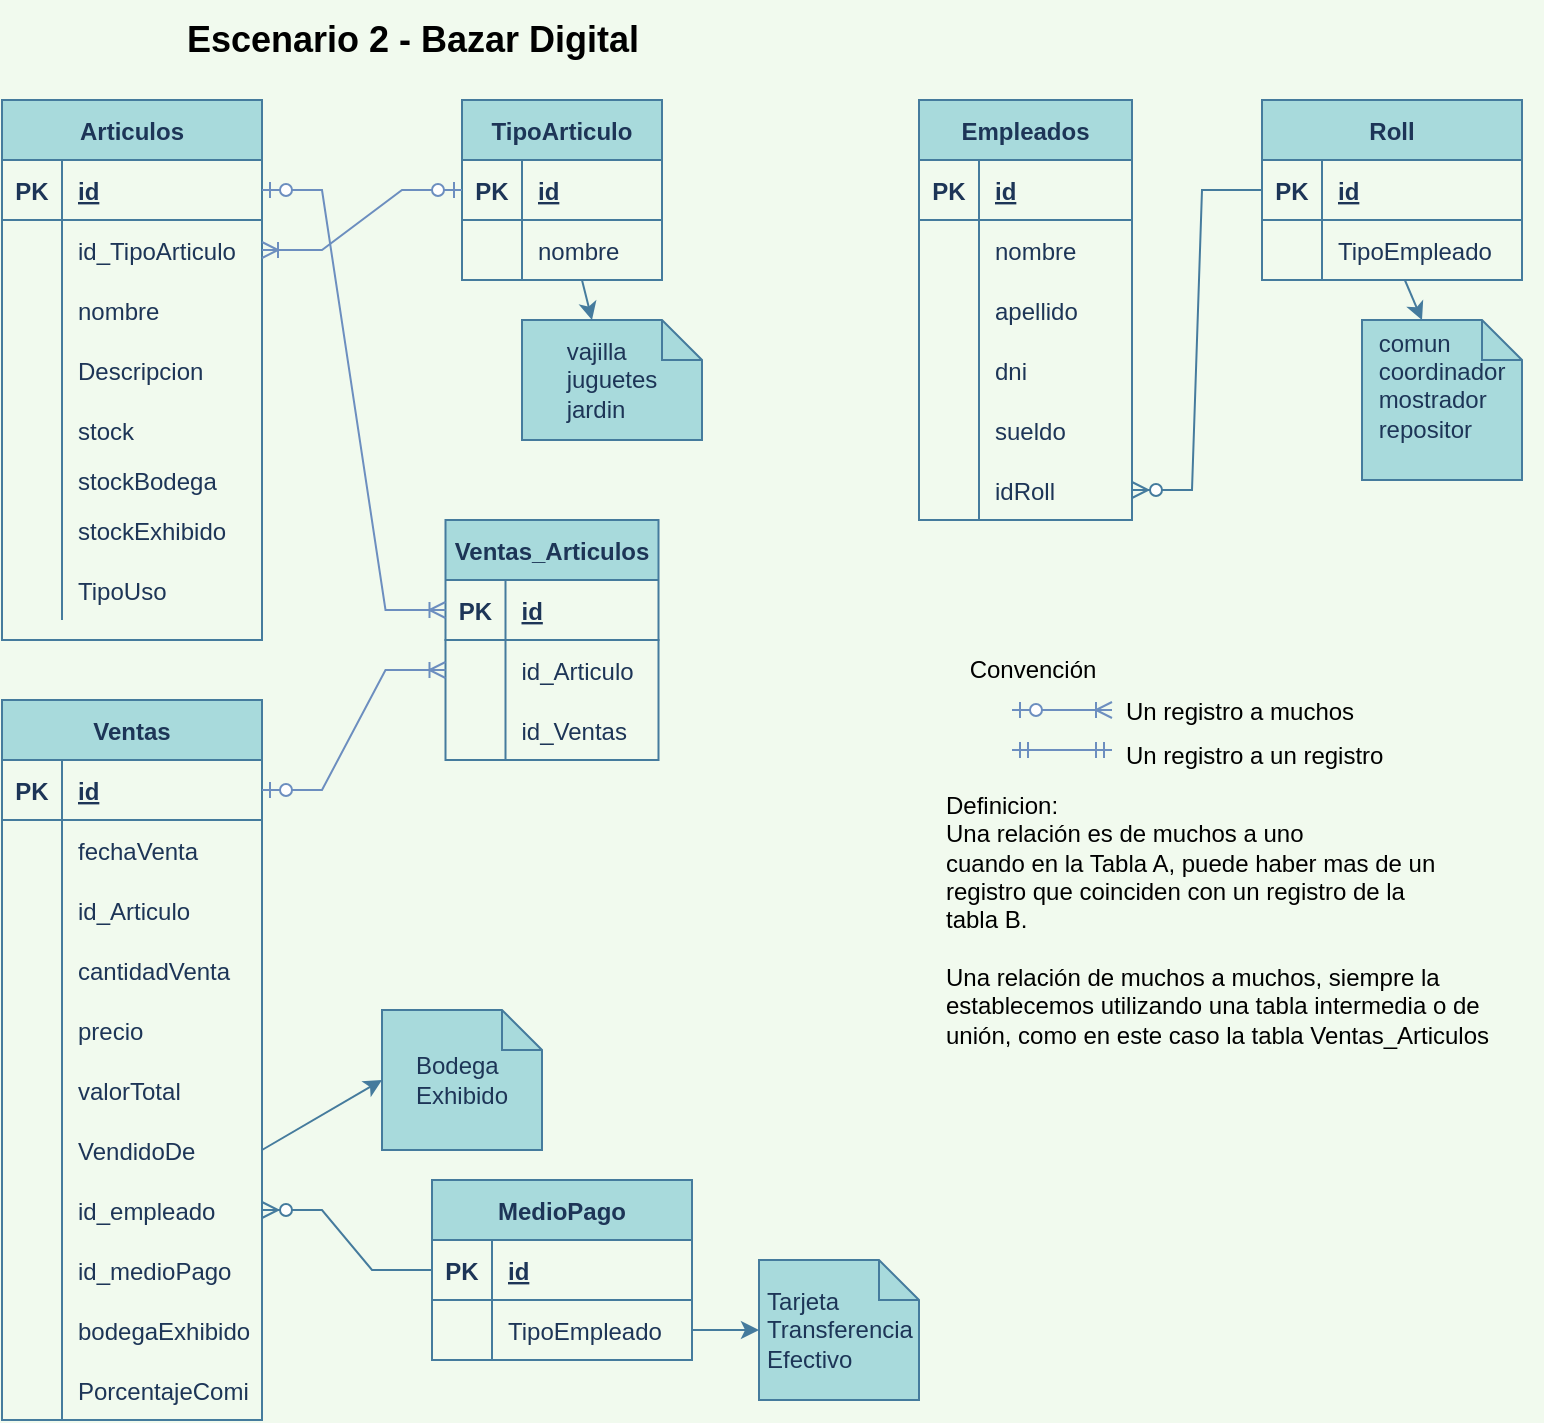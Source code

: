 <mxfile version="20.2.3" type="device"><diagram id="XRMs6r5CTX83PkAkKymY" name="Página-1"><mxGraphModel dx="1422" dy="762" grid="1" gridSize="10" guides="1" tooltips="1" connect="1" arrows="1" fold="1" page="1" pageScale="1" pageWidth="827" pageHeight="1169" background="#F1FAEE" math="0" shadow="0"><root><mxCell id="0"/><mxCell id="1" parent="0"/><mxCell id="P2lgh_L3Mk6FWncBo-FO-21" value="Articulos" style="shape=table;startSize=30;container=1;collapsible=1;childLayout=tableLayout;fixedRows=1;rowLines=0;fontStyle=1;align=center;resizeLast=1;fillColor=#A8DADC;strokeColor=#457B9D;fontColor=#1D3557;" parent="1" vertex="1"><mxGeometry x="30" y="60" width="130" height="270" as="geometry"/></mxCell><mxCell id="P2lgh_L3Mk6FWncBo-FO-22" value="" style="shape=tableRow;horizontal=0;startSize=0;swimlaneHead=0;swimlaneBody=0;fillColor=none;collapsible=0;dropTarget=0;points=[[0,0.5],[1,0.5]];portConstraint=eastwest;top=0;left=0;right=0;bottom=1;strokeColor=#457B9D;fontColor=#1D3557;" parent="P2lgh_L3Mk6FWncBo-FO-21" vertex="1"><mxGeometry y="30" width="130" height="30" as="geometry"/></mxCell><mxCell id="P2lgh_L3Mk6FWncBo-FO-23" value="PK" style="shape=partialRectangle;connectable=0;fillColor=none;top=0;left=0;bottom=0;right=0;fontStyle=1;overflow=hidden;strokeColor=#457B9D;fontColor=#1D3557;" parent="P2lgh_L3Mk6FWncBo-FO-22" vertex="1"><mxGeometry width="30" height="30" as="geometry"><mxRectangle width="30" height="30" as="alternateBounds"/></mxGeometry></mxCell><mxCell id="P2lgh_L3Mk6FWncBo-FO-24" value="id" style="shape=partialRectangle;connectable=0;fillColor=none;top=0;left=0;bottom=0;right=0;align=left;spacingLeft=6;fontStyle=5;overflow=hidden;strokeColor=#457B9D;fontColor=#1D3557;" parent="P2lgh_L3Mk6FWncBo-FO-22" vertex="1"><mxGeometry x="30" width="100" height="30" as="geometry"><mxRectangle width="100" height="30" as="alternateBounds"/></mxGeometry></mxCell><mxCell id="P2lgh_L3Mk6FWncBo-FO-25" value="" style="shape=tableRow;horizontal=0;startSize=0;swimlaneHead=0;swimlaneBody=0;fillColor=none;collapsible=0;dropTarget=0;points=[[0,0.5],[1,0.5]];portConstraint=eastwest;top=0;left=0;right=0;bottom=0;strokeColor=#457B9D;fontColor=#1D3557;" parent="P2lgh_L3Mk6FWncBo-FO-21" vertex="1"><mxGeometry y="60" width="130" height="30" as="geometry"/></mxCell><mxCell id="P2lgh_L3Mk6FWncBo-FO-26" value="" style="shape=partialRectangle;connectable=0;fillColor=none;top=0;left=0;bottom=0;right=0;editable=1;overflow=hidden;strokeColor=#457B9D;fontColor=#1D3557;" parent="P2lgh_L3Mk6FWncBo-FO-25" vertex="1"><mxGeometry width="30" height="30" as="geometry"><mxRectangle width="30" height="30" as="alternateBounds"/></mxGeometry></mxCell><mxCell id="P2lgh_L3Mk6FWncBo-FO-27" value="id_TipoArticulo" style="shape=partialRectangle;connectable=0;fillColor=none;top=0;left=0;bottom=0;right=0;align=left;spacingLeft=6;overflow=hidden;strokeColor=#457B9D;fontColor=#1D3557;" parent="P2lgh_L3Mk6FWncBo-FO-25" vertex="1"><mxGeometry x="30" width="100" height="30" as="geometry"><mxRectangle width="100" height="30" as="alternateBounds"/></mxGeometry></mxCell><mxCell id="P2lgh_L3Mk6FWncBo-FO-28" value="" style="shape=tableRow;horizontal=0;startSize=0;swimlaneHead=0;swimlaneBody=0;fillColor=none;collapsible=0;dropTarget=0;points=[[0,0.5],[1,0.5]];portConstraint=eastwest;top=0;left=0;right=0;bottom=0;strokeColor=#457B9D;fontColor=#1D3557;" parent="P2lgh_L3Mk6FWncBo-FO-21" vertex="1"><mxGeometry y="90" width="130" height="30" as="geometry"/></mxCell><mxCell id="P2lgh_L3Mk6FWncBo-FO-29" value="" style="shape=partialRectangle;connectable=0;fillColor=none;top=0;left=0;bottom=0;right=0;editable=1;overflow=hidden;strokeColor=#457B9D;fontColor=#1D3557;" parent="P2lgh_L3Mk6FWncBo-FO-28" vertex="1"><mxGeometry width="30" height="30" as="geometry"><mxRectangle width="30" height="30" as="alternateBounds"/></mxGeometry></mxCell><mxCell id="P2lgh_L3Mk6FWncBo-FO-30" value="nombre" style="shape=partialRectangle;connectable=0;fillColor=none;top=0;left=0;bottom=0;right=0;align=left;spacingLeft=6;overflow=hidden;strokeColor=#457B9D;fontColor=#1D3557;" parent="P2lgh_L3Mk6FWncBo-FO-28" vertex="1"><mxGeometry x="30" width="100" height="30" as="geometry"><mxRectangle width="100" height="30" as="alternateBounds"/></mxGeometry></mxCell><mxCell id="P2lgh_L3Mk6FWncBo-FO-31" value="" style="shape=tableRow;horizontal=0;startSize=0;swimlaneHead=0;swimlaneBody=0;fillColor=none;collapsible=0;dropTarget=0;points=[[0,0.5],[1,0.5]];portConstraint=eastwest;top=0;left=0;right=0;bottom=0;strokeColor=#457B9D;fontColor=#1D3557;" parent="P2lgh_L3Mk6FWncBo-FO-21" vertex="1"><mxGeometry y="120" width="130" height="30" as="geometry"/></mxCell><mxCell id="P2lgh_L3Mk6FWncBo-FO-32" value="" style="shape=partialRectangle;connectable=0;fillColor=none;top=0;left=0;bottom=0;right=0;editable=1;overflow=hidden;strokeColor=#457B9D;fontColor=#1D3557;" parent="P2lgh_L3Mk6FWncBo-FO-31" vertex="1"><mxGeometry width="30" height="30" as="geometry"><mxRectangle width="30" height="30" as="alternateBounds"/></mxGeometry></mxCell><mxCell id="P2lgh_L3Mk6FWncBo-FO-33" value="Descripcion" style="shape=partialRectangle;connectable=0;fillColor=none;top=0;left=0;bottom=0;right=0;align=left;spacingLeft=6;overflow=hidden;strokeColor=#457B9D;fontColor=#1D3557;" parent="P2lgh_L3Mk6FWncBo-FO-31" vertex="1"><mxGeometry x="30" width="100" height="30" as="geometry"><mxRectangle width="100" height="30" as="alternateBounds"/></mxGeometry></mxCell><mxCell id="P2lgh_L3Mk6FWncBo-FO-34" value="" style="shape=tableRow;horizontal=0;startSize=0;swimlaneHead=0;swimlaneBody=0;fillColor=none;collapsible=0;dropTarget=0;points=[[0,0.5],[1,0.5]];portConstraint=eastwest;top=0;left=0;right=0;bottom=0;strokeColor=#457B9D;fontColor=#1D3557;" parent="P2lgh_L3Mk6FWncBo-FO-21" vertex="1"><mxGeometry y="150" width="130" height="30" as="geometry"/></mxCell><mxCell id="P2lgh_L3Mk6FWncBo-FO-35" value="" style="shape=partialRectangle;connectable=0;fillColor=none;top=0;left=0;bottom=0;right=0;editable=1;overflow=hidden;strokeColor=#457B9D;fontColor=#1D3557;" parent="P2lgh_L3Mk6FWncBo-FO-34" vertex="1"><mxGeometry width="30" height="30" as="geometry"><mxRectangle width="30" height="30" as="alternateBounds"/></mxGeometry></mxCell><mxCell id="P2lgh_L3Mk6FWncBo-FO-36" value="stock" style="shape=partialRectangle;connectable=0;fillColor=none;top=0;left=0;bottom=0;right=0;align=left;spacingLeft=6;overflow=hidden;strokeColor=#457B9D;fontColor=#1D3557;" parent="P2lgh_L3Mk6FWncBo-FO-34" vertex="1"><mxGeometry x="30" width="100" height="30" as="geometry"><mxRectangle width="100" height="30" as="alternateBounds"/></mxGeometry></mxCell><mxCell id="P2lgh_L3Mk6FWncBo-FO-37" value="" style="shape=tableRow;horizontal=0;startSize=0;swimlaneHead=0;swimlaneBody=0;fillColor=none;collapsible=0;dropTarget=0;points=[[0,0.5],[1,0.5]];portConstraint=eastwest;top=0;left=0;right=0;bottom=0;strokeColor=#457B9D;fontColor=#1D3557;" parent="P2lgh_L3Mk6FWncBo-FO-21" vertex="1"><mxGeometry y="180" width="130" height="20" as="geometry"/></mxCell><mxCell id="P2lgh_L3Mk6FWncBo-FO-38" value="" style="shape=partialRectangle;connectable=0;fillColor=none;top=0;left=0;bottom=0;right=0;editable=1;overflow=hidden;strokeColor=#457B9D;fontColor=#1D3557;" parent="P2lgh_L3Mk6FWncBo-FO-37" vertex="1"><mxGeometry width="30" height="20" as="geometry"><mxRectangle width="30" height="20" as="alternateBounds"/></mxGeometry></mxCell><mxCell id="P2lgh_L3Mk6FWncBo-FO-39" value="stockBodega" style="shape=partialRectangle;connectable=0;fillColor=none;top=0;left=0;bottom=0;right=0;align=left;spacingLeft=6;overflow=hidden;strokeColor=#457B9D;fontColor=#1D3557;" parent="P2lgh_L3Mk6FWncBo-FO-37" vertex="1"><mxGeometry x="30" width="100" height="20" as="geometry"><mxRectangle width="100" height="20" as="alternateBounds"/></mxGeometry></mxCell><mxCell id="P2lgh_L3Mk6FWncBo-FO-40" value="" style="shape=tableRow;horizontal=0;startSize=0;swimlaneHead=0;swimlaneBody=0;fillColor=none;collapsible=0;dropTarget=0;points=[[0,0.5],[1,0.5]];portConstraint=eastwest;top=0;left=0;right=0;bottom=0;strokeColor=#457B9D;fontColor=#1D3557;" parent="P2lgh_L3Mk6FWncBo-FO-21" vertex="1"><mxGeometry y="200" width="130" height="30" as="geometry"/></mxCell><mxCell id="P2lgh_L3Mk6FWncBo-FO-41" value="" style="shape=partialRectangle;connectable=0;fillColor=none;top=0;left=0;bottom=0;right=0;editable=1;overflow=hidden;strokeColor=#457B9D;fontColor=#1D3557;" parent="P2lgh_L3Mk6FWncBo-FO-40" vertex="1"><mxGeometry width="30" height="30" as="geometry"><mxRectangle width="30" height="30" as="alternateBounds"/></mxGeometry></mxCell><mxCell id="P2lgh_L3Mk6FWncBo-FO-42" value="stockExhibido" style="shape=partialRectangle;connectable=0;fillColor=none;top=0;left=0;bottom=0;right=0;align=left;spacingLeft=6;overflow=hidden;strokeColor=#457B9D;fontColor=#1D3557;" parent="P2lgh_L3Mk6FWncBo-FO-40" vertex="1"><mxGeometry x="30" width="100" height="30" as="geometry"><mxRectangle width="100" height="30" as="alternateBounds"/></mxGeometry></mxCell><mxCell id="P2lgh_L3Mk6FWncBo-FO-43" value="" style="shape=tableRow;horizontal=0;startSize=0;swimlaneHead=0;swimlaneBody=0;fillColor=none;collapsible=0;dropTarget=0;points=[[0,0.5],[1,0.5]];portConstraint=eastwest;top=0;left=0;right=0;bottom=0;strokeColor=#457B9D;fontColor=#1D3557;" parent="P2lgh_L3Mk6FWncBo-FO-21" vertex="1"><mxGeometry y="230" width="130" height="30" as="geometry"/></mxCell><mxCell id="P2lgh_L3Mk6FWncBo-FO-44" value="" style="shape=partialRectangle;connectable=0;fillColor=none;top=0;left=0;bottom=0;right=0;editable=1;overflow=hidden;strokeColor=#457B9D;fontColor=#1D3557;" parent="P2lgh_L3Mk6FWncBo-FO-43" vertex="1"><mxGeometry width="30" height="30" as="geometry"><mxRectangle width="30" height="30" as="alternateBounds"/></mxGeometry></mxCell><mxCell id="P2lgh_L3Mk6FWncBo-FO-45" value="TipoUso" style="shape=partialRectangle;connectable=0;fillColor=none;top=0;left=0;bottom=0;right=0;align=left;spacingLeft=6;overflow=hidden;strokeColor=#457B9D;fontColor=#1D3557;" parent="P2lgh_L3Mk6FWncBo-FO-43" vertex="1"><mxGeometry x="30" width="100" height="30" as="geometry"><mxRectangle width="100" height="30" as="alternateBounds"/></mxGeometry></mxCell><mxCell id="P2lgh_L3Mk6FWncBo-FO-46" value="TipoArticulo" style="shape=table;startSize=30;container=1;collapsible=1;childLayout=tableLayout;fixedRows=1;rowLines=0;fontStyle=1;align=center;resizeLast=1;fillColor=#A8DADC;strokeColor=#457B9D;fontColor=#1D3557;" parent="1" vertex="1"><mxGeometry x="260" y="60" width="100" height="90" as="geometry"/></mxCell><mxCell id="P2lgh_L3Mk6FWncBo-FO-47" value="" style="shape=tableRow;horizontal=0;startSize=0;swimlaneHead=0;swimlaneBody=0;fillColor=none;collapsible=0;dropTarget=0;points=[[0,0.5],[1,0.5]];portConstraint=eastwest;top=0;left=0;right=0;bottom=1;strokeColor=#457B9D;fontColor=#1D3557;" parent="P2lgh_L3Mk6FWncBo-FO-46" vertex="1"><mxGeometry y="30" width="100" height="30" as="geometry"/></mxCell><mxCell id="P2lgh_L3Mk6FWncBo-FO-48" value="PK" style="shape=partialRectangle;connectable=0;fillColor=none;top=0;left=0;bottom=0;right=0;fontStyle=1;overflow=hidden;strokeColor=#457B9D;fontColor=#1D3557;" parent="P2lgh_L3Mk6FWncBo-FO-47" vertex="1"><mxGeometry width="30" height="30" as="geometry"><mxRectangle width="30" height="30" as="alternateBounds"/></mxGeometry></mxCell><mxCell id="P2lgh_L3Mk6FWncBo-FO-49" value="id" style="shape=partialRectangle;connectable=0;fillColor=none;top=0;left=0;bottom=0;right=0;align=left;spacingLeft=6;fontStyle=5;overflow=hidden;strokeColor=#457B9D;fontColor=#1D3557;" parent="P2lgh_L3Mk6FWncBo-FO-47" vertex="1"><mxGeometry x="30" width="70" height="30" as="geometry"><mxRectangle width="70" height="30" as="alternateBounds"/></mxGeometry></mxCell><mxCell id="P2lgh_L3Mk6FWncBo-FO-53" value="" style="shape=tableRow;horizontal=0;startSize=0;swimlaneHead=0;swimlaneBody=0;fillColor=none;collapsible=0;dropTarget=0;points=[[0,0.5],[1,0.5]];portConstraint=eastwest;top=0;left=0;right=0;bottom=0;strokeColor=#457B9D;fontColor=#1D3557;" parent="P2lgh_L3Mk6FWncBo-FO-46" vertex="1"><mxGeometry y="60" width="100" height="30" as="geometry"/></mxCell><mxCell id="P2lgh_L3Mk6FWncBo-FO-54" value="" style="shape=partialRectangle;connectable=0;fillColor=none;top=0;left=0;bottom=0;right=0;editable=1;overflow=hidden;strokeColor=#457B9D;fontColor=#1D3557;" parent="P2lgh_L3Mk6FWncBo-FO-53" vertex="1"><mxGeometry width="30" height="30" as="geometry"><mxRectangle width="30" height="30" as="alternateBounds"/></mxGeometry></mxCell><mxCell id="P2lgh_L3Mk6FWncBo-FO-55" value="nombre" style="shape=partialRectangle;connectable=0;fillColor=none;top=0;left=0;bottom=0;right=0;align=left;spacingLeft=6;overflow=hidden;strokeColor=#457B9D;fontColor=#1D3557;" parent="P2lgh_L3Mk6FWncBo-FO-53" vertex="1"><mxGeometry x="30" width="70" height="30" as="geometry"><mxRectangle width="70" height="30" as="alternateBounds"/></mxGeometry></mxCell><mxCell id="P2lgh_L3Mk6FWncBo-FO-71" value="Ventas_Articulos" style="shape=table;startSize=30;container=1;collapsible=1;childLayout=tableLayout;fixedRows=1;rowLines=0;fontStyle=1;align=center;resizeLast=1;fillColor=#A8DADC;strokeColor=#457B9D;fontColor=#1D3557;" parent="1" vertex="1"><mxGeometry x="251.75" y="270" width="106.5" height="120" as="geometry"/></mxCell><mxCell id="P2lgh_L3Mk6FWncBo-FO-72" value="" style="shape=tableRow;horizontal=0;startSize=0;swimlaneHead=0;swimlaneBody=0;fillColor=none;collapsible=0;dropTarget=0;points=[[0,0.5],[1,0.5]];portConstraint=eastwest;top=0;left=0;right=0;bottom=1;strokeColor=#457B9D;fontColor=#1D3557;" parent="P2lgh_L3Mk6FWncBo-FO-71" vertex="1"><mxGeometry y="30" width="106.5" height="30" as="geometry"/></mxCell><mxCell id="P2lgh_L3Mk6FWncBo-FO-73" value="PK" style="shape=partialRectangle;connectable=0;fillColor=none;top=0;left=0;bottom=0;right=0;fontStyle=1;overflow=hidden;strokeColor=#457B9D;fontColor=#1D3557;" parent="P2lgh_L3Mk6FWncBo-FO-72" vertex="1"><mxGeometry width="30" height="30" as="geometry"><mxRectangle width="30" height="30" as="alternateBounds"/></mxGeometry></mxCell><mxCell id="P2lgh_L3Mk6FWncBo-FO-74" value="id" style="shape=partialRectangle;connectable=0;fillColor=none;top=0;left=0;bottom=0;right=0;align=left;spacingLeft=6;fontStyle=5;overflow=hidden;strokeColor=#457B9D;fontColor=#1D3557;" parent="P2lgh_L3Mk6FWncBo-FO-72" vertex="1"><mxGeometry x="30" width="76.5" height="30" as="geometry"><mxRectangle width="76.5" height="30" as="alternateBounds"/></mxGeometry></mxCell><mxCell id="P2lgh_L3Mk6FWncBo-FO-75" value="" style="shape=tableRow;horizontal=0;startSize=0;swimlaneHead=0;swimlaneBody=0;fillColor=none;collapsible=0;dropTarget=0;points=[[0,0.5],[1,0.5]];portConstraint=eastwest;top=0;left=0;right=0;bottom=0;strokeColor=#457B9D;fontColor=#1D3557;" parent="P2lgh_L3Mk6FWncBo-FO-71" vertex="1"><mxGeometry y="60" width="106.5" height="30" as="geometry"/></mxCell><mxCell id="P2lgh_L3Mk6FWncBo-FO-76" value="" style="shape=partialRectangle;connectable=0;fillColor=none;top=0;left=0;bottom=0;right=0;editable=1;overflow=hidden;strokeColor=#457B9D;fontColor=#1D3557;" parent="P2lgh_L3Mk6FWncBo-FO-75" vertex="1"><mxGeometry width="30" height="30" as="geometry"><mxRectangle width="30" height="30" as="alternateBounds"/></mxGeometry></mxCell><mxCell id="P2lgh_L3Mk6FWncBo-FO-77" value="id_Articulo" style="shape=partialRectangle;connectable=0;fillColor=none;top=0;left=0;bottom=0;right=0;align=left;spacingLeft=6;overflow=hidden;strokeColor=#457B9D;fontColor=#1D3557;" parent="P2lgh_L3Mk6FWncBo-FO-75" vertex="1"><mxGeometry x="30" width="76.5" height="30" as="geometry"><mxRectangle width="76.5" height="30" as="alternateBounds"/></mxGeometry></mxCell><mxCell id="P2lgh_L3Mk6FWncBo-FO-78" value="" style="shape=tableRow;horizontal=0;startSize=0;swimlaneHead=0;swimlaneBody=0;fillColor=none;collapsible=0;dropTarget=0;points=[[0,0.5],[1,0.5]];portConstraint=eastwest;top=0;left=0;right=0;bottom=0;strokeColor=#457B9D;fontColor=#1D3557;" parent="P2lgh_L3Mk6FWncBo-FO-71" vertex="1"><mxGeometry y="90" width="106.5" height="30" as="geometry"/></mxCell><mxCell id="P2lgh_L3Mk6FWncBo-FO-79" value="" style="shape=partialRectangle;connectable=0;fillColor=none;top=0;left=0;bottom=0;right=0;editable=1;overflow=hidden;strokeColor=#457B9D;fontColor=#1D3557;" parent="P2lgh_L3Mk6FWncBo-FO-78" vertex="1"><mxGeometry width="30" height="30" as="geometry"><mxRectangle width="30" height="30" as="alternateBounds"/></mxGeometry></mxCell><mxCell id="P2lgh_L3Mk6FWncBo-FO-80" value="id_Ventas" style="shape=partialRectangle;connectable=0;fillColor=none;top=0;left=0;bottom=0;right=0;align=left;spacingLeft=6;overflow=hidden;strokeColor=#457B9D;fontColor=#1D3557;" parent="P2lgh_L3Mk6FWncBo-FO-78" vertex="1"><mxGeometry x="30" width="76.5" height="30" as="geometry"><mxRectangle width="76.5" height="30" as="alternateBounds"/></mxGeometry></mxCell><mxCell id="fGjZ9lgSSfpqYe6YfE5l-8" value="Ventas" style="shape=table;startSize=30;container=1;collapsible=1;childLayout=tableLayout;fixedRows=1;rowLines=0;fontStyle=1;align=center;resizeLast=1;fillColor=#A8DADC;strokeColor=#457B9D;fontColor=#1D3557;" parent="1" vertex="1"><mxGeometry x="30" y="360" width="130" height="360" as="geometry"/></mxCell><mxCell id="fGjZ9lgSSfpqYe6YfE5l-9" value="" style="shape=tableRow;horizontal=0;startSize=0;swimlaneHead=0;swimlaneBody=0;fillColor=none;collapsible=0;dropTarget=0;points=[[0,0.5],[1,0.5]];portConstraint=eastwest;top=0;left=0;right=0;bottom=1;strokeColor=#457B9D;fontColor=#1D3557;" parent="fGjZ9lgSSfpqYe6YfE5l-8" vertex="1"><mxGeometry y="30" width="130" height="30" as="geometry"/></mxCell><mxCell id="fGjZ9lgSSfpqYe6YfE5l-10" value="PK" style="shape=partialRectangle;connectable=0;fillColor=none;top=0;left=0;bottom=0;right=0;fontStyle=1;overflow=hidden;strokeColor=#457B9D;fontColor=#1D3557;" parent="fGjZ9lgSSfpqYe6YfE5l-9" vertex="1"><mxGeometry width="30" height="30" as="geometry"><mxRectangle width="30" height="30" as="alternateBounds"/></mxGeometry></mxCell><mxCell id="fGjZ9lgSSfpqYe6YfE5l-11" value="id" style="shape=partialRectangle;connectable=0;fillColor=none;top=0;left=0;bottom=0;right=0;align=left;spacingLeft=6;fontStyle=5;overflow=hidden;strokeColor=#457B9D;fontColor=#1D3557;" parent="fGjZ9lgSSfpqYe6YfE5l-9" vertex="1"><mxGeometry x="30" width="100" height="30" as="geometry"><mxRectangle width="100" height="30" as="alternateBounds"/></mxGeometry></mxCell><mxCell id="fGjZ9lgSSfpqYe6YfE5l-12" value="" style="shape=tableRow;horizontal=0;startSize=0;swimlaneHead=0;swimlaneBody=0;fillColor=none;collapsible=0;dropTarget=0;points=[[0,0.5],[1,0.5]];portConstraint=eastwest;top=0;left=0;right=0;bottom=0;strokeColor=#457B9D;fontColor=#1D3557;" parent="fGjZ9lgSSfpqYe6YfE5l-8" vertex="1"><mxGeometry y="60" width="130" height="30" as="geometry"/></mxCell><mxCell id="fGjZ9lgSSfpqYe6YfE5l-13" value="" style="shape=partialRectangle;connectable=0;fillColor=none;top=0;left=0;bottom=0;right=0;editable=1;overflow=hidden;strokeColor=#457B9D;fontColor=#1D3557;" parent="fGjZ9lgSSfpqYe6YfE5l-12" vertex="1"><mxGeometry width="30" height="30" as="geometry"><mxRectangle width="30" height="30" as="alternateBounds"/></mxGeometry></mxCell><mxCell id="fGjZ9lgSSfpqYe6YfE5l-14" value="fechaVenta" style="shape=partialRectangle;connectable=0;fillColor=none;top=0;left=0;bottom=0;right=0;align=left;spacingLeft=6;overflow=hidden;strokeColor=#457B9D;fontColor=#1D3557;" parent="fGjZ9lgSSfpqYe6YfE5l-12" vertex="1"><mxGeometry x="30" width="100" height="30" as="geometry"><mxRectangle width="100" height="30" as="alternateBounds"/></mxGeometry></mxCell><mxCell id="fGjZ9lgSSfpqYe6YfE5l-15" value="" style="shape=tableRow;horizontal=0;startSize=0;swimlaneHead=0;swimlaneBody=0;fillColor=none;collapsible=0;dropTarget=0;points=[[0,0.5],[1,0.5]];portConstraint=eastwest;top=0;left=0;right=0;bottom=0;strokeColor=#457B9D;fontColor=#1D3557;" parent="fGjZ9lgSSfpqYe6YfE5l-8" vertex="1"><mxGeometry y="90" width="130" height="30" as="geometry"/></mxCell><mxCell id="fGjZ9lgSSfpqYe6YfE5l-16" value="" style="shape=partialRectangle;connectable=0;fillColor=none;top=0;left=0;bottom=0;right=0;editable=1;overflow=hidden;strokeColor=#457B9D;fontColor=#1D3557;" parent="fGjZ9lgSSfpqYe6YfE5l-15" vertex="1"><mxGeometry width="30" height="30" as="geometry"><mxRectangle width="30" height="30" as="alternateBounds"/></mxGeometry></mxCell><mxCell id="fGjZ9lgSSfpqYe6YfE5l-17" value="id_Articulo" style="shape=partialRectangle;connectable=0;fillColor=none;top=0;left=0;bottom=0;right=0;align=left;spacingLeft=6;overflow=hidden;strokeColor=#457B9D;fontColor=#1D3557;" parent="fGjZ9lgSSfpqYe6YfE5l-15" vertex="1"><mxGeometry x="30" width="100" height="30" as="geometry"><mxRectangle width="100" height="30" as="alternateBounds"/></mxGeometry></mxCell><mxCell id="fGjZ9lgSSfpqYe6YfE5l-18" value="" style="shape=tableRow;horizontal=0;startSize=0;swimlaneHead=0;swimlaneBody=0;fillColor=none;collapsible=0;dropTarget=0;points=[[0,0.5],[1,0.5]];portConstraint=eastwest;top=0;left=0;right=0;bottom=0;strokeColor=#457B9D;fontColor=#1D3557;" parent="fGjZ9lgSSfpqYe6YfE5l-8" vertex="1"><mxGeometry y="120" width="130" height="30" as="geometry"/></mxCell><mxCell id="fGjZ9lgSSfpqYe6YfE5l-19" value="" style="shape=partialRectangle;connectable=0;fillColor=none;top=0;left=0;bottom=0;right=0;editable=1;overflow=hidden;strokeColor=#457B9D;fontColor=#1D3557;" parent="fGjZ9lgSSfpqYe6YfE5l-18" vertex="1"><mxGeometry width="30" height="30" as="geometry"><mxRectangle width="30" height="30" as="alternateBounds"/></mxGeometry></mxCell><mxCell id="fGjZ9lgSSfpqYe6YfE5l-20" value="cantidadVenta" style="shape=partialRectangle;connectable=0;fillColor=none;top=0;left=0;bottom=0;right=0;align=left;spacingLeft=6;overflow=hidden;strokeColor=#457B9D;fontColor=#1D3557;" parent="fGjZ9lgSSfpqYe6YfE5l-18" vertex="1"><mxGeometry x="30" width="100" height="30" as="geometry"><mxRectangle width="100" height="30" as="alternateBounds"/></mxGeometry></mxCell><mxCell id="fGjZ9lgSSfpqYe6YfE5l-21" value="" style="shape=tableRow;horizontal=0;startSize=0;swimlaneHead=0;swimlaneBody=0;fillColor=none;collapsible=0;dropTarget=0;points=[[0,0.5],[1,0.5]];portConstraint=eastwest;top=0;left=0;right=0;bottom=0;strokeColor=#457B9D;fontColor=#1D3557;" parent="fGjZ9lgSSfpqYe6YfE5l-8" vertex="1"><mxGeometry y="150" width="130" height="30" as="geometry"/></mxCell><mxCell id="fGjZ9lgSSfpqYe6YfE5l-22" value="" style="shape=partialRectangle;connectable=0;fillColor=none;top=0;left=0;bottom=0;right=0;editable=1;overflow=hidden;strokeColor=#457B9D;fontColor=#1D3557;" parent="fGjZ9lgSSfpqYe6YfE5l-21" vertex="1"><mxGeometry width="30" height="30" as="geometry"><mxRectangle width="30" height="30" as="alternateBounds"/></mxGeometry></mxCell><mxCell id="fGjZ9lgSSfpqYe6YfE5l-23" value="precio" style="shape=partialRectangle;connectable=0;fillColor=none;top=0;left=0;bottom=0;right=0;align=left;spacingLeft=6;overflow=hidden;strokeColor=#457B9D;fontColor=#1D3557;" parent="fGjZ9lgSSfpqYe6YfE5l-21" vertex="1"><mxGeometry x="30" width="100" height="30" as="geometry"><mxRectangle width="100" height="30" as="alternateBounds"/></mxGeometry></mxCell><mxCell id="fGjZ9lgSSfpqYe6YfE5l-24" value="" style="shape=tableRow;horizontal=0;startSize=0;swimlaneHead=0;swimlaneBody=0;fillColor=none;collapsible=0;dropTarget=0;points=[[0,0.5],[1,0.5]];portConstraint=eastwest;top=0;left=0;right=0;bottom=0;strokeColor=#457B9D;fontColor=#1D3557;" parent="fGjZ9lgSSfpqYe6YfE5l-8" vertex="1"><mxGeometry y="180" width="130" height="30" as="geometry"/></mxCell><mxCell id="fGjZ9lgSSfpqYe6YfE5l-25" value="" style="shape=partialRectangle;connectable=0;fillColor=none;top=0;left=0;bottom=0;right=0;editable=1;overflow=hidden;strokeColor=#457B9D;fontColor=#1D3557;" parent="fGjZ9lgSSfpqYe6YfE5l-24" vertex="1"><mxGeometry width="30" height="30" as="geometry"><mxRectangle width="30" height="30" as="alternateBounds"/></mxGeometry></mxCell><mxCell id="fGjZ9lgSSfpqYe6YfE5l-26" value="valorTotal" style="shape=partialRectangle;connectable=0;fillColor=none;top=0;left=0;bottom=0;right=0;align=left;spacingLeft=6;overflow=hidden;strokeColor=#457B9D;fontColor=#1D3557;" parent="fGjZ9lgSSfpqYe6YfE5l-24" vertex="1"><mxGeometry x="30" width="100" height="30" as="geometry"><mxRectangle width="100" height="30" as="alternateBounds"/></mxGeometry></mxCell><mxCell id="WikXDelPiu-3VdRt2aVO-17" value="" style="shape=tableRow;horizontal=0;startSize=0;swimlaneHead=0;swimlaneBody=0;fillColor=none;collapsible=0;dropTarget=0;points=[[0,0.5],[1,0.5]];portConstraint=eastwest;top=0;left=0;right=0;bottom=0;strokeColor=#457B9D;fontColor=#1D3557;" vertex="1" parent="fGjZ9lgSSfpqYe6YfE5l-8"><mxGeometry y="210" width="130" height="30" as="geometry"/></mxCell><mxCell id="WikXDelPiu-3VdRt2aVO-18" value="" style="shape=partialRectangle;connectable=0;fillColor=none;top=0;left=0;bottom=0;right=0;editable=1;overflow=hidden;strokeColor=#457B9D;fontColor=#1D3557;" vertex="1" parent="WikXDelPiu-3VdRt2aVO-17"><mxGeometry width="30" height="30" as="geometry"><mxRectangle width="30" height="30" as="alternateBounds"/></mxGeometry></mxCell><mxCell id="WikXDelPiu-3VdRt2aVO-19" value="VendidoDe" style="shape=partialRectangle;connectable=0;fillColor=none;top=0;left=0;bottom=0;right=0;align=left;spacingLeft=6;overflow=hidden;strokeColor=#457B9D;fontColor=#1D3557;" vertex="1" parent="WikXDelPiu-3VdRt2aVO-17"><mxGeometry x="30" width="100" height="30" as="geometry"><mxRectangle width="100" height="30" as="alternateBounds"/></mxGeometry></mxCell><mxCell id="fGjZ9lgSSfpqYe6YfE5l-27" value="" style="shape=tableRow;horizontal=0;startSize=0;swimlaneHead=0;swimlaneBody=0;fillColor=none;collapsible=0;dropTarget=0;points=[[0,0.5],[1,0.5]];portConstraint=eastwest;top=0;left=0;right=0;bottom=0;strokeColor=#457B9D;fontColor=#1D3557;" parent="fGjZ9lgSSfpqYe6YfE5l-8" vertex="1"><mxGeometry y="240" width="130" height="30" as="geometry"/></mxCell><mxCell id="fGjZ9lgSSfpqYe6YfE5l-28" value="" style="shape=partialRectangle;connectable=0;fillColor=none;top=0;left=0;bottom=0;right=0;editable=1;overflow=hidden;strokeColor=#457B9D;fontColor=#1D3557;" parent="fGjZ9lgSSfpqYe6YfE5l-27" vertex="1"><mxGeometry width="30" height="30" as="geometry"><mxRectangle width="30" height="30" as="alternateBounds"/></mxGeometry></mxCell><mxCell id="fGjZ9lgSSfpqYe6YfE5l-29" value="id_empleado" style="shape=partialRectangle;connectable=0;fillColor=none;top=0;left=0;bottom=0;right=0;align=left;spacingLeft=6;overflow=hidden;strokeColor=#457B9D;fontColor=#1D3557;" parent="fGjZ9lgSSfpqYe6YfE5l-27" vertex="1"><mxGeometry x="30" width="100" height="30" as="geometry"><mxRectangle width="100" height="30" as="alternateBounds"/></mxGeometry></mxCell><mxCell id="fGjZ9lgSSfpqYe6YfE5l-30" value="" style="shape=tableRow;horizontal=0;startSize=0;swimlaneHead=0;swimlaneBody=0;fillColor=none;collapsible=0;dropTarget=0;points=[[0,0.5],[1,0.5]];portConstraint=eastwest;top=0;left=0;right=0;bottom=0;strokeColor=#457B9D;fontColor=#1D3557;" parent="fGjZ9lgSSfpqYe6YfE5l-8" vertex="1"><mxGeometry y="270" width="130" height="30" as="geometry"/></mxCell><mxCell id="fGjZ9lgSSfpqYe6YfE5l-31" value="" style="shape=partialRectangle;connectable=0;fillColor=none;top=0;left=0;bottom=0;right=0;editable=1;overflow=hidden;strokeColor=#457B9D;fontColor=#1D3557;" parent="fGjZ9lgSSfpqYe6YfE5l-30" vertex="1"><mxGeometry width="30" height="30" as="geometry"><mxRectangle width="30" height="30" as="alternateBounds"/></mxGeometry></mxCell><mxCell id="fGjZ9lgSSfpqYe6YfE5l-32" value="id_medioPago" style="shape=partialRectangle;connectable=0;fillColor=none;top=0;left=0;bottom=0;right=0;align=left;spacingLeft=6;overflow=hidden;strokeColor=#457B9D;fontColor=#1D3557;" parent="fGjZ9lgSSfpqYe6YfE5l-30" vertex="1"><mxGeometry x="30" width="100" height="30" as="geometry"><mxRectangle width="100" height="30" as="alternateBounds"/></mxGeometry></mxCell><mxCell id="fGjZ9lgSSfpqYe6YfE5l-33" value="" style="shape=tableRow;horizontal=0;startSize=0;swimlaneHead=0;swimlaneBody=0;fillColor=none;collapsible=0;dropTarget=0;points=[[0,0.5],[1,0.5]];portConstraint=eastwest;top=0;left=0;right=0;bottom=0;strokeColor=#457B9D;fontColor=#1D3557;" parent="fGjZ9lgSSfpqYe6YfE5l-8" vertex="1"><mxGeometry y="300" width="130" height="30" as="geometry"/></mxCell><mxCell id="fGjZ9lgSSfpqYe6YfE5l-34" value="" style="shape=partialRectangle;connectable=0;fillColor=none;top=0;left=0;bottom=0;right=0;editable=1;overflow=hidden;strokeColor=#457B9D;fontColor=#1D3557;" parent="fGjZ9lgSSfpqYe6YfE5l-33" vertex="1"><mxGeometry width="30" height="30" as="geometry"><mxRectangle width="30" height="30" as="alternateBounds"/></mxGeometry></mxCell><mxCell id="fGjZ9lgSSfpqYe6YfE5l-35" value="bodegaExhibido" style="shape=partialRectangle;connectable=0;fillColor=none;top=0;left=0;bottom=0;right=0;align=left;spacingLeft=6;overflow=hidden;strokeColor=#457B9D;fontColor=#1D3557;" parent="fGjZ9lgSSfpqYe6YfE5l-33" vertex="1"><mxGeometry x="30" width="100" height="30" as="geometry"><mxRectangle width="100" height="30" as="alternateBounds"/></mxGeometry></mxCell><mxCell id="fGjZ9lgSSfpqYe6YfE5l-36" value="" style="shape=tableRow;horizontal=0;startSize=0;swimlaneHead=0;swimlaneBody=0;fillColor=none;collapsible=0;dropTarget=0;points=[[0,0.5],[1,0.5]];portConstraint=eastwest;top=0;left=0;right=0;bottom=0;strokeColor=#457B9D;fontColor=#1D3557;" parent="fGjZ9lgSSfpqYe6YfE5l-8" vertex="1"><mxGeometry y="330" width="130" height="30" as="geometry"/></mxCell><mxCell id="fGjZ9lgSSfpqYe6YfE5l-37" value="" style="shape=partialRectangle;connectable=0;fillColor=none;top=0;left=0;bottom=0;right=0;editable=1;overflow=hidden;strokeColor=#457B9D;fontColor=#1D3557;" parent="fGjZ9lgSSfpqYe6YfE5l-36" vertex="1"><mxGeometry width="30" height="30" as="geometry"><mxRectangle width="30" height="30" as="alternateBounds"/></mxGeometry></mxCell><mxCell id="fGjZ9lgSSfpqYe6YfE5l-38" value="PorcentajeComi" style="shape=partialRectangle;connectable=0;fillColor=none;top=0;left=0;bottom=0;right=0;align=left;spacingLeft=6;overflow=hidden;strokeColor=#457B9D;fontColor=#1D3557;" parent="fGjZ9lgSSfpqYe6YfE5l-36" vertex="1"><mxGeometry x="30" width="100" height="30" as="geometry"><mxRectangle width="100" height="30" as="alternateBounds"/></mxGeometry></mxCell><mxCell id="fGjZ9lgSSfpqYe6YfE5l-39" value="&lt;div style=&quot;text-align: left;&quot;&gt;&lt;span style=&quot;background-color: initial;&quot;&gt;vajilla&lt;/span&gt;&lt;/div&gt;&lt;div style=&quot;text-align: left;&quot;&gt;&lt;span style=&quot;background-color: initial;&quot;&gt;juguetes&lt;/span&gt;&lt;/div&gt;&lt;div style=&quot;text-align: left;&quot;&gt;&lt;span style=&quot;background-color: initial;&quot;&gt;jardin&lt;/span&gt;&lt;/div&gt;" style="shape=note;size=20;whiteSpace=wrap;html=1;fontColor=#1D3557;strokeColor=#457B9D;fillColor=#A8DADC;" parent="1" vertex="1"><mxGeometry x="290" y="170" width="90" height="60" as="geometry"/></mxCell><mxCell id="fGjZ9lgSSfpqYe6YfE5l-43" value="" style="endArrow=classic;html=1;rounded=0;fontColor=#1D3557;strokeColor=#457B9D;fillColor=#A8DADC;exitX=0.6;exitY=1;exitDx=0;exitDy=0;exitPerimeter=0;entryX=0;entryY=0;entryDx=35;entryDy=0;entryPerimeter=0;" parent="1" source="P2lgh_L3Mk6FWncBo-FO-53" edge="1" target="fGjZ9lgSSfpqYe6YfE5l-39"><mxGeometry width="50" height="50" relative="1" as="geometry"><mxPoint x="500" y="160" as="sourcePoint"/><mxPoint x="380" y="155" as="targetPoint"/></mxGeometry></mxCell><mxCell id="WkvcvmJfgJmFfi97s4fq-2" value="Empleados" style="shape=table;startSize=30;container=1;collapsible=1;childLayout=tableLayout;fixedRows=1;rowLines=0;fontStyle=1;align=center;resizeLast=1;fillColor=#A8DADC;strokeColor=#457B9D;fontColor=#1D3557;" parent="1" vertex="1"><mxGeometry x="488.5" y="60" width="106.5" height="210" as="geometry"/></mxCell><mxCell id="WkvcvmJfgJmFfi97s4fq-3" value="" style="shape=tableRow;horizontal=0;startSize=0;swimlaneHead=0;swimlaneBody=0;fillColor=none;collapsible=0;dropTarget=0;points=[[0,0.5],[1,0.5]];portConstraint=eastwest;top=0;left=0;right=0;bottom=1;strokeColor=#457B9D;fontColor=#1D3557;" parent="WkvcvmJfgJmFfi97s4fq-2" vertex="1"><mxGeometry y="30" width="106.5" height="30" as="geometry"/></mxCell><mxCell id="WkvcvmJfgJmFfi97s4fq-4" value="PK" style="shape=partialRectangle;connectable=0;fillColor=none;top=0;left=0;bottom=0;right=0;fontStyle=1;overflow=hidden;strokeColor=#457B9D;fontColor=#1D3557;" parent="WkvcvmJfgJmFfi97s4fq-3" vertex="1"><mxGeometry width="30" height="30" as="geometry"><mxRectangle width="30" height="30" as="alternateBounds"/></mxGeometry></mxCell><mxCell id="WkvcvmJfgJmFfi97s4fq-5" value="id" style="shape=partialRectangle;connectable=0;fillColor=none;top=0;left=0;bottom=0;right=0;align=left;spacingLeft=6;fontStyle=5;overflow=hidden;strokeColor=#457B9D;fontColor=#1D3557;" parent="WkvcvmJfgJmFfi97s4fq-3" vertex="1"><mxGeometry x="30" width="76.5" height="30" as="geometry"><mxRectangle width="76.5" height="30" as="alternateBounds"/></mxGeometry></mxCell><mxCell id="WkvcvmJfgJmFfi97s4fq-6" value="" style="shape=tableRow;horizontal=0;startSize=0;swimlaneHead=0;swimlaneBody=0;fillColor=none;collapsible=0;dropTarget=0;points=[[0,0.5],[1,0.5]];portConstraint=eastwest;top=0;left=0;right=0;bottom=0;strokeColor=#457B9D;fontColor=#1D3557;" parent="WkvcvmJfgJmFfi97s4fq-2" vertex="1"><mxGeometry y="60" width="106.5" height="30" as="geometry"/></mxCell><mxCell id="WkvcvmJfgJmFfi97s4fq-7" value="" style="shape=partialRectangle;connectable=0;fillColor=none;top=0;left=0;bottom=0;right=0;editable=1;overflow=hidden;strokeColor=#457B9D;fontColor=#1D3557;" parent="WkvcvmJfgJmFfi97s4fq-6" vertex="1"><mxGeometry width="30" height="30" as="geometry"><mxRectangle width="30" height="30" as="alternateBounds"/></mxGeometry></mxCell><mxCell id="WkvcvmJfgJmFfi97s4fq-8" value="nombre" style="shape=partialRectangle;connectable=0;fillColor=none;top=0;left=0;bottom=0;right=0;align=left;spacingLeft=6;overflow=hidden;strokeColor=#457B9D;fontColor=#1D3557;" parent="WkvcvmJfgJmFfi97s4fq-6" vertex="1"><mxGeometry x="30" width="76.5" height="30" as="geometry"><mxRectangle width="76.5" height="30" as="alternateBounds"/></mxGeometry></mxCell><mxCell id="WkvcvmJfgJmFfi97s4fq-9" value="" style="shape=tableRow;horizontal=0;startSize=0;swimlaneHead=0;swimlaneBody=0;fillColor=none;collapsible=0;dropTarget=0;points=[[0,0.5],[1,0.5]];portConstraint=eastwest;top=0;left=0;right=0;bottom=0;strokeColor=#457B9D;fontColor=#1D3557;" parent="WkvcvmJfgJmFfi97s4fq-2" vertex="1"><mxGeometry y="90" width="106.5" height="30" as="geometry"/></mxCell><mxCell id="WkvcvmJfgJmFfi97s4fq-10" value="" style="shape=partialRectangle;connectable=0;fillColor=none;top=0;left=0;bottom=0;right=0;editable=1;overflow=hidden;strokeColor=#457B9D;fontColor=#1D3557;" parent="WkvcvmJfgJmFfi97s4fq-9" vertex="1"><mxGeometry width="30" height="30" as="geometry"><mxRectangle width="30" height="30" as="alternateBounds"/></mxGeometry></mxCell><mxCell id="WkvcvmJfgJmFfi97s4fq-11" value="apellido" style="shape=partialRectangle;connectable=0;fillColor=none;top=0;left=0;bottom=0;right=0;align=left;spacingLeft=6;overflow=hidden;strokeColor=#457B9D;fontColor=#1D3557;" parent="WkvcvmJfgJmFfi97s4fq-9" vertex="1"><mxGeometry x="30" width="76.5" height="30" as="geometry"><mxRectangle width="76.5" height="30" as="alternateBounds"/></mxGeometry></mxCell><mxCell id="NhePDFa3t1Eqjw1f5Npu-1" value="" style="shape=tableRow;horizontal=0;startSize=0;swimlaneHead=0;swimlaneBody=0;fillColor=none;collapsible=0;dropTarget=0;points=[[0,0.5],[1,0.5]];portConstraint=eastwest;top=0;left=0;right=0;bottom=0;strokeColor=#457B9D;fontColor=#1D3557;" parent="WkvcvmJfgJmFfi97s4fq-2" vertex="1"><mxGeometry y="120" width="106.5" height="30" as="geometry"/></mxCell><mxCell id="NhePDFa3t1Eqjw1f5Npu-2" value="" style="shape=partialRectangle;connectable=0;fillColor=none;top=0;left=0;bottom=0;right=0;editable=1;overflow=hidden;strokeColor=#457B9D;fontColor=#1D3557;" parent="NhePDFa3t1Eqjw1f5Npu-1" vertex="1"><mxGeometry width="30" height="30" as="geometry"><mxRectangle width="30" height="30" as="alternateBounds"/></mxGeometry></mxCell><mxCell id="NhePDFa3t1Eqjw1f5Npu-3" value="dni" style="shape=partialRectangle;connectable=0;fillColor=none;top=0;left=0;bottom=0;right=0;align=left;spacingLeft=6;overflow=hidden;strokeColor=#457B9D;fontColor=#1D3557;" parent="NhePDFa3t1Eqjw1f5Npu-1" vertex="1"><mxGeometry x="30" width="76.5" height="30" as="geometry"><mxRectangle width="76.5" height="30" as="alternateBounds"/></mxGeometry></mxCell><mxCell id="NhePDFa3t1Eqjw1f5Npu-4" value="" style="shape=tableRow;horizontal=0;startSize=0;swimlaneHead=0;swimlaneBody=0;fillColor=none;collapsible=0;dropTarget=0;points=[[0,0.5],[1,0.5]];portConstraint=eastwest;top=0;left=0;right=0;bottom=0;strokeColor=#457B9D;fontColor=#1D3557;" parent="WkvcvmJfgJmFfi97s4fq-2" vertex="1"><mxGeometry y="150" width="106.5" height="30" as="geometry"/></mxCell><mxCell id="NhePDFa3t1Eqjw1f5Npu-5" value="" style="shape=partialRectangle;connectable=0;fillColor=none;top=0;left=0;bottom=0;right=0;editable=1;overflow=hidden;strokeColor=#457B9D;fontColor=#1D3557;" parent="NhePDFa3t1Eqjw1f5Npu-4" vertex="1"><mxGeometry width="30" height="30" as="geometry"><mxRectangle width="30" height="30" as="alternateBounds"/></mxGeometry></mxCell><mxCell id="NhePDFa3t1Eqjw1f5Npu-6" value="sueldo" style="shape=partialRectangle;connectable=0;fillColor=none;top=0;left=0;bottom=0;right=0;align=left;spacingLeft=6;overflow=hidden;strokeColor=#457B9D;fontColor=#1D3557;" parent="NhePDFa3t1Eqjw1f5Npu-4" vertex="1"><mxGeometry x="30" width="76.5" height="30" as="geometry"><mxRectangle width="76.5" height="30" as="alternateBounds"/></mxGeometry></mxCell><mxCell id="NhePDFa3t1Eqjw1f5Npu-10" value="" style="shape=tableRow;horizontal=0;startSize=0;swimlaneHead=0;swimlaneBody=0;fillColor=none;collapsible=0;dropTarget=0;points=[[0,0.5],[1,0.5]];portConstraint=eastwest;top=0;left=0;right=0;bottom=0;strokeColor=#457B9D;fontColor=#1D3557;" parent="WkvcvmJfgJmFfi97s4fq-2" vertex="1"><mxGeometry y="180" width="106.5" height="30" as="geometry"/></mxCell><mxCell id="NhePDFa3t1Eqjw1f5Npu-11" value="" style="shape=partialRectangle;connectable=0;fillColor=none;top=0;left=0;bottom=0;right=0;editable=1;overflow=hidden;strokeColor=#457B9D;fontColor=#1D3557;" parent="NhePDFa3t1Eqjw1f5Npu-10" vertex="1"><mxGeometry width="30" height="30" as="geometry"><mxRectangle width="30" height="30" as="alternateBounds"/></mxGeometry></mxCell><mxCell id="NhePDFa3t1Eqjw1f5Npu-12" value="idRoll" style="shape=partialRectangle;connectable=0;fillColor=none;top=0;left=0;bottom=0;right=0;align=left;spacingLeft=6;overflow=hidden;strokeColor=#457B9D;fontColor=#1D3557;" parent="NhePDFa3t1Eqjw1f5Npu-10" vertex="1"><mxGeometry x="30" width="76.5" height="30" as="geometry"><mxRectangle width="76.5" height="30" as="alternateBounds"/></mxGeometry></mxCell><mxCell id="NhePDFa3t1Eqjw1f5Npu-13" value="Roll" style="shape=table;startSize=30;container=1;collapsible=1;childLayout=tableLayout;fixedRows=1;rowLines=0;fontStyle=1;align=center;resizeLast=1;fillColor=#A8DADC;strokeColor=#457B9D;fontColor=#1D3557;" parent="1" vertex="1"><mxGeometry x="660" y="60" width="130" height="90" as="geometry"><mxRectangle x="660" y="80" width="60" height="30" as="alternateBounds"/></mxGeometry></mxCell><mxCell id="NhePDFa3t1Eqjw1f5Npu-14" value="" style="shape=tableRow;horizontal=0;startSize=0;swimlaneHead=0;swimlaneBody=0;fillColor=none;collapsible=0;dropTarget=0;points=[[0,0.5],[1,0.5]];portConstraint=eastwest;top=0;left=0;right=0;bottom=1;strokeColor=#457B9D;fontColor=#1D3557;" parent="NhePDFa3t1Eqjw1f5Npu-13" vertex="1"><mxGeometry y="30" width="130" height="30" as="geometry"/></mxCell><mxCell id="NhePDFa3t1Eqjw1f5Npu-15" value="PK" style="shape=partialRectangle;connectable=0;fillColor=none;top=0;left=0;bottom=0;right=0;fontStyle=1;overflow=hidden;strokeColor=#457B9D;fontColor=#1D3557;" parent="NhePDFa3t1Eqjw1f5Npu-14" vertex="1"><mxGeometry width="30" height="30" as="geometry"><mxRectangle width="30" height="30" as="alternateBounds"/></mxGeometry></mxCell><mxCell id="NhePDFa3t1Eqjw1f5Npu-16" value="id" style="shape=partialRectangle;connectable=0;fillColor=none;top=0;left=0;bottom=0;right=0;align=left;spacingLeft=6;fontStyle=5;overflow=hidden;strokeColor=#457B9D;fontColor=#1D3557;" parent="NhePDFa3t1Eqjw1f5Npu-14" vertex="1"><mxGeometry x="30" width="100" height="30" as="geometry"><mxRectangle width="100" height="30" as="alternateBounds"/></mxGeometry></mxCell><mxCell id="NhePDFa3t1Eqjw1f5Npu-17" value="" style="shape=tableRow;horizontal=0;startSize=0;swimlaneHead=0;swimlaneBody=0;fillColor=none;collapsible=0;dropTarget=0;points=[[0,0.5],[1,0.5]];portConstraint=eastwest;top=0;left=0;right=0;bottom=0;strokeColor=#457B9D;fontColor=#1D3557;" parent="NhePDFa3t1Eqjw1f5Npu-13" vertex="1"><mxGeometry y="60" width="130" height="30" as="geometry"/></mxCell><mxCell id="NhePDFa3t1Eqjw1f5Npu-18" value="" style="shape=partialRectangle;connectable=0;fillColor=none;top=0;left=0;bottom=0;right=0;editable=1;overflow=hidden;strokeColor=#457B9D;fontColor=#1D3557;" parent="NhePDFa3t1Eqjw1f5Npu-17" vertex="1"><mxGeometry width="30" height="30" as="geometry"><mxRectangle width="30" height="30" as="alternateBounds"/></mxGeometry></mxCell><mxCell id="NhePDFa3t1Eqjw1f5Npu-19" value="TipoEmpleado" style="shape=partialRectangle;connectable=0;fillColor=none;top=0;left=0;bottom=0;right=0;align=left;spacingLeft=6;overflow=hidden;strokeColor=#457B9D;fontColor=#1D3557;" parent="NhePDFa3t1Eqjw1f5Npu-17" vertex="1"><mxGeometry x="30" width="100" height="30" as="geometry"><mxRectangle width="100" height="30" as="alternateBounds"/></mxGeometry></mxCell><mxCell id="NhePDFa3t1Eqjw1f5Npu-20" value="&lt;div style=&quot;text-align: left;&quot;&gt;comun&lt;/div&gt;&lt;div style=&quot;text-align: left;&quot;&gt;coordinador&lt;/div&gt;&lt;div style=&quot;text-align: left;&quot;&gt;mostrador&lt;/div&gt;&lt;div style=&quot;text-align: left;&quot;&gt;repositor&lt;/div&gt;&lt;div style=&quot;text-align: left;&quot;&gt;&lt;br&gt;&lt;/div&gt;" style="shape=note;size=20;whiteSpace=wrap;html=1;fontColor=#1D3557;strokeColor=#457B9D;fillColor=#A8DADC;" parent="1" vertex="1"><mxGeometry x="710" y="170" width="80" height="80" as="geometry"/></mxCell><mxCell id="NhePDFa3t1Eqjw1f5Npu-21" value="" style="endArrow=classic;html=1;rounded=0;fontColor=#1D3557;strokeColor=#457B9D;fillColor=#A8DADC;entryX=0;entryY=0;entryDx=30;entryDy=0;entryPerimeter=0;" parent="1" source="NhePDFa3t1Eqjw1f5Npu-17" target="NhePDFa3t1Eqjw1f5Npu-20" edge="1"><mxGeometry width="50" height="50" relative="1" as="geometry"><mxPoint x="720" y="170" as="sourcePoint"/><mxPoint x="760" y="170" as="targetPoint"/></mxGeometry></mxCell><mxCell id="NhePDFa3t1Eqjw1f5Npu-28" value="" style="edgeStyle=entityRelationEdgeStyle;fontSize=12;html=1;endArrow=ERzeroToMany;endFill=1;rounded=0;fontColor=#1D3557;strokeColor=#457B9D;fillColor=#A8DADC;entryX=1;entryY=0.5;entryDx=0;entryDy=0;exitX=0;exitY=0.5;exitDx=0;exitDy=0;" parent="1" source="NhePDFa3t1Eqjw1f5Npu-14" edge="1" target="NhePDFa3t1Eqjw1f5Npu-10"><mxGeometry width="100" height="100" relative="1" as="geometry"><mxPoint x="600" y="130" as="sourcePoint"/><mxPoint x="680" y="270" as="targetPoint"/></mxGeometry></mxCell><mxCell id="NhePDFa3t1Eqjw1f5Npu-29" value="MedioPago" style="shape=table;startSize=30;container=1;collapsible=1;childLayout=tableLayout;fixedRows=1;rowLines=0;fontStyle=1;align=center;resizeLast=1;fillColor=#A8DADC;strokeColor=#457B9D;fontColor=#1D3557;" parent="1" vertex="1"><mxGeometry x="245" y="600" width="130" height="90" as="geometry"/></mxCell><mxCell id="NhePDFa3t1Eqjw1f5Npu-30" value="" style="shape=tableRow;horizontal=0;startSize=0;swimlaneHead=0;swimlaneBody=0;fillColor=none;collapsible=0;dropTarget=0;points=[[0,0.5],[1,0.5]];portConstraint=eastwest;top=0;left=0;right=0;bottom=1;strokeColor=#457B9D;fontColor=#1D3557;" parent="NhePDFa3t1Eqjw1f5Npu-29" vertex="1"><mxGeometry y="30" width="130" height="30" as="geometry"/></mxCell><mxCell id="NhePDFa3t1Eqjw1f5Npu-31" value="PK" style="shape=partialRectangle;connectable=0;fillColor=none;top=0;left=0;bottom=0;right=0;fontStyle=1;overflow=hidden;strokeColor=#457B9D;fontColor=#1D3557;" parent="NhePDFa3t1Eqjw1f5Npu-30" vertex="1"><mxGeometry width="30" height="30" as="geometry"><mxRectangle width="30" height="30" as="alternateBounds"/></mxGeometry></mxCell><mxCell id="NhePDFa3t1Eqjw1f5Npu-32" value="id" style="shape=partialRectangle;connectable=0;fillColor=none;top=0;left=0;bottom=0;right=0;align=left;spacingLeft=6;fontStyle=5;overflow=hidden;strokeColor=#457B9D;fontColor=#1D3557;" parent="NhePDFa3t1Eqjw1f5Npu-30" vertex="1"><mxGeometry x="30" width="100" height="30" as="geometry"><mxRectangle width="100" height="30" as="alternateBounds"/></mxGeometry></mxCell><mxCell id="NhePDFa3t1Eqjw1f5Npu-33" value="" style="shape=tableRow;horizontal=0;startSize=0;swimlaneHead=0;swimlaneBody=0;fillColor=none;collapsible=0;dropTarget=0;points=[[0,0.5],[1,0.5]];portConstraint=eastwest;top=0;left=0;right=0;bottom=0;strokeColor=#457B9D;fontColor=#1D3557;" parent="NhePDFa3t1Eqjw1f5Npu-29" vertex="1"><mxGeometry y="60" width="130" height="30" as="geometry"/></mxCell><mxCell id="NhePDFa3t1Eqjw1f5Npu-34" value="" style="shape=partialRectangle;connectable=0;fillColor=none;top=0;left=0;bottom=0;right=0;editable=1;overflow=hidden;strokeColor=#457B9D;fontColor=#1D3557;" parent="NhePDFa3t1Eqjw1f5Npu-33" vertex="1"><mxGeometry width="30" height="30" as="geometry"><mxRectangle width="30" height="30" as="alternateBounds"/></mxGeometry></mxCell><mxCell id="NhePDFa3t1Eqjw1f5Npu-35" value="TipoEmpleado" style="shape=partialRectangle;connectable=0;fillColor=none;top=0;left=0;bottom=0;right=0;align=left;spacingLeft=6;overflow=hidden;strokeColor=#457B9D;fontColor=#1D3557;" parent="NhePDFa3t1Eqjw1f5Npu-33" vertex="1"><mxGeometry x="30" width="100" height="30" as="geometry"><mxRectangle width="100" height="30" as="alternateBounds"/></mxGeometry></mxCell><mxCell id="NhePDFa3t1Eqjw1f5Npu-36" value="&lt;div style=&quot;text-align: left;&quot;&gt;Tarjeta&lt;/div&gt;&lt;div style=&quot;text-align: left;&quot;&gt;Transferencia&lt;/div&gt;&lt;div style=&quot;text-align: left;&quot;&gt;Efectivo&lt;/div&gt;" style="shape=note;size=20;whiteSpace=wrap;html=1;fontColor=#1D3557;strokeColor=#457B9D;fillColor=#A8DADC;" parent="1" vertex="1"><mxGeometry x="408.5" y="640" width="80" height="70" as="geometry"/></mxCell><mxCell id="NhePDFa3t1Eqjw1f5Npu-39" value="" style="endArrow=classic;html=1;rounded=0;fontColor=#1D3557;strokeColor=#457B9D;fillColor=#A8DADC;entryX=0;entryY=0.5;entryDx=0;entryDy=0;entryPerimeter=0;exitX=1;exitY=0.5;exitDx=0;exitDy=0;" parent="1" target="NhePDFa3t1Eqjw1f5Npu-36" edge="1" source="NhePDFa3t1Eqjw1f5Npu-33"><mxGeometry width="50" height="50" relative="1" as="geometry"><mxPoint x="369.997" y="705" as="sourcePoint"/><mxPoint x="400" y="710" as="targetPoint"/></mxGeometry></mxCell><mxCell id="NhePDFa3t1Eqjw1f5Npu-40" value="" style="edgeStyle=entityRelationEdgeStyle;fontSize=12;html=1;endArrow=ERzeroToMany;endFill=1;rounded=0;fontColor=#1D3557;strokeColor=#457B9D;fillColor=#A8DADC;exitX=0;exitY=0.5;exitDx=0;exitDy=0;" parent="1" target="fGjZ9lgSSfpqYe6YfE5l-27" edge="1" source="NhePDFa3t1Eqjw1f5Npu-30"><mxGeometry width="100" height="100" relative="1" as="geometry"><mxPoint x="160" y="650" as="sourcePoint"/><mxPoint x="230" y="610" as="targetPoint"/></mxGeometry></mxCell><mxCell id="WikXDelPiu-3VdRt2aVO-3" value="&lt;b&gt;&lt;font style=&quot;font-size: 18px;&quot;&gt;Escenario 2 - Bazar Digital&lt;/font&gt;&lt;/b&gt;" style="text;html=1;align=center;verticalAlign=middle;resizable=0;points=[];autosize=1;strokeColor=none;fillColor=none;" vertex="1" parent="1"><mxGeometry x="110" y="10" width="250" height="40" as="geometry"/></mxCell><mxCell id="WikXDelPiu-3VdRt2aVO-11" value="" style="edgeStyle=entityRelationEdgeStyle;fontSize=12;html=1;endArrow=ERoneToMany;startArrow=ERzeroToOne;rounded=0;fillColor=#dae8fc;strokeColor=#6c8ebf;exitX=1;exitY=0.5;exitDx=0;exitDy=0;" edge="1" parent="1" source="fGjZ9lgSSfpqYe6YfE5l-9" target="P2lgh_L3Mk6FWncBo-FO-75"><mxGeometry width="100" height="100" relative="1" as="geometry"><mxPoint x="140" y="440" as="sourcePoint"/><mxPoint x="240" y="410" as="targetPoint"/></mxGeometry></mxCell><mxCell id="WikXDelPiu-3VdRt2aVO-20" value="&lt;div style=&quot;text-align: left;&quot;&gt;Bodega&lt;/div&gt;&lt;div style=&quot;text-align: left;&quot;&gt;Exhibido&lt;/div&gt;" style="shape=note;size=20;whiteSpace=wrap;html=1;fontColor=#1D3557;strokeColor=#457B9D;fillColor=#A8DADC;" vertex="1" parent="1"><mxGeometry x="220" y="515" width="80" height="70" as="geometry"/></mxCell><mxCell id="WikXDelPiu-3VdRt2aVO-21" value="" style="endArrow=classic;html=1;rounded=0;fontColor=#1D3557;strokeColor=#457B9D;fillColor=#A8DADC;entryX=0;entryY=0.5;entryDx=0;entryDy=0;entryPerimeter=0;exitX=1;exitY=0.5;exitDx=0;exitDy=0;" edge="1" parent="1" source="WikXDelPiu-3VdRt2aVO-17" target="WikXDelPiu-3VdRt2aVO-20"><mxGeometry width="50" height="50" relative="1" as="geometry"><mxPoint x="150" y="610" as="sourcePoint"/><mxPoint x="210" y="549.5" as="targetPoint"/></mxGeometry></mxCell><mxCell id="WikXDelPiu-3VdRt2aVO-22" style="edgeStyle=none;rounded=0;orthogonalLoop=1;jettySize=auto;html=1;entryX=0;entryY=0.5;entryDx=0;entryDy=0;entryPerimeter=0;fontSize=12;" edge="1" parent="1" source="WikXDelPiu-3VdRt2aVO-20" target="WikXDelPiu-3VdRt2aVO-20"><mxGeometry relative="1" as="geometry"/></mxCell><mxCell id="WikXDelPiu-3VdRt2aVO-23" value="" style="edgeStyle=entityRelationEdgeStyle;fontSize=12;html=1;endArrow=ERoneToMany;startArrow=ERzeroToOne;rounded=0;fillColor=#dae8fc;strokeColor=#6c8ebf;entryX=0;entryY=0.5;entryDx=0;entryDy=0;exitX=1;exitY=0.5;exitDx=0;exitDy=0;" edge="1" parent="1" source="P2lgh_L3Mk6FWncBo-FO-22" target="P2lgh_L3Mk6FWncBo-FO-72"><mxGeometry width="100" height="100" relative="1" as="geometry"><mxPoint x="160" y="415" as="sourcePoint"/><mxPoint x="240" y="390" as="targetPoint"/></mxGeometry></mxCell><mxCell id="WikXDelPiu-3VdRt2aVO-24" value="" style="edgeStyle=entityRelationEdgeStyle;fontSize=12;html=1;endArrow=ERoneToMany;startArrow=ERzeroToOne;rounded=0;fillColor=#dae8fc;strokeColor=#6c8ebf;exitX=0;exitY=0.5;exitDx=0;exitDy=0;" edge="1" parent="1" source="P2lgh_L3Mk6FWncBo-FO-47" target="P2lgh_L3Mk6FWncBo-FO-25"><mxGeometry width="100" height="100" relative="1" as="geometry"><mxPoint x="220" y="200.003" as="sourcePoint"/><mxPoint x="240" y="170" as="targetPoint"/></mxGeometry></mxCell><mxCell id="WikXDelPiu-3VdRt2aVO-28" value="" style="group" vertex="1" connectable="0" parent="1"><mxGeometry x="500" y="330" width="300" height="210" as="geometry"/></mxCell><mxCell id="WikXDelPiu-3VdRt2aVO-12" value="" style="edgeStyle=entityRelationEdgeStyle;fontSize=12;html=1;endArrow=ERoneToMany;startArrow=ERzeroToOne;rounded=0;fillColor=#dae8fc;strokeColor=#6c8ebf;exitX=1;exitY=0.5;exitDx=0;exitDy=0;" edge="1" parent="WikXDelPiu-3VdRt2aVO-28"><mxGeometry width="100" height="100" relative="1" as="geometry"><mxPoint x="35" y="35.003" as="sourcePoint"/><mxPoint x="85" y="35.003" as="targetPoint"/></mxGeometry></mxCell><mxCell id="WikXDelPiu-3VdRt2aVO-13" value="&lt;div style=&quot;&quot;&gt;&lt;span style=&quot;font-size: 12px; background-color: initial;&quot;&gt;Un registro a muchos&lt;/span&gt;&lt;/div&gt;&lt;div style=&quot;&quot;&gt;&lt;span style=&quot;font-size: 12px; background-color: initial;&quot;&gt;Un registro a un registro&lt;/span&gt;&lt;/div&gt;" style="text;html=1;align=left;verticalAlign=middle;resizable=0;points=[];autosize=1;strokeColor=none;fillColor=none;fontSize=18;" vertex="1" parent="WikXDelPiu-3VdRt2aVO-28"><mxGeometry x="90" y="15" width="150" height="60" as="geometry"/></mxCell><mxCell id="WikXDelPiu-3VdRt2aVO-14" value="" style="edgeStyle=entityRelationEdgeStyle;fontSize=12;html=1;endArrow=ERmandOne;startArrow=ERmandOne;rounded=0;fillColor=#dae8fc;strokeColor=#6c8ebf;" edge="1" parent="WikXDelPiu-3VdRt2aVO-28"><mxGeometry width="100" height="100" relative="1" as="geometry"><mxPoint x="35" y="54.997" as="sourcePoint"/><mxPoint x="85" y="54.997" as="targetPoint"/></mxGeometry></mxCell><mxCell id="WikXDelPiu-3VdRt2aVO-26" value="Convención" style="text;html=1;align=center;verticalAlign=middle;resizable=0;points=[];autosize=1;strokeColor=none;fillColor=none;fontSize=12;" vertex="1" parent="WikXDelPiu-3VdRt2aVO-28"><mxGeometry width="90" height="30" as="geometry"/></mxCell><mxCell id="WikXDelPiu-3VdRt2aVO-27" value="Definicion: &lt;br&gt;Una relación es de muchos a uno&lt;br&gt;cuando en la Tabla A, puede haber mas de un &lt;br&gt;registro que&amp;nbsp;coinciden con un registro de la&lt;br&gt;tabla B.&lt;br&gt;&lt;br&gt;Una relación de muchos a muchos, siempre la&amp;nbsp;&lt;br&gt;establecemos utilizando una tabla intermedia o de&amp;nbsp;&lt;br&gt;unión, como en este caso la tabla Ventas_Articulos" style="text;html=1;align=left;verticalAlign=middle;resizable=0;points=[];autosize=1;strokeColor=none;fillColor=none;fontSize=12;" vertex="1" parent="WikXDelPiu-3VdRt2aVO-28"><mxGeometry y="70" width="300" height="140" as="geometry"/></mxCell></root></mxGraphModel></diagram></mxfile>